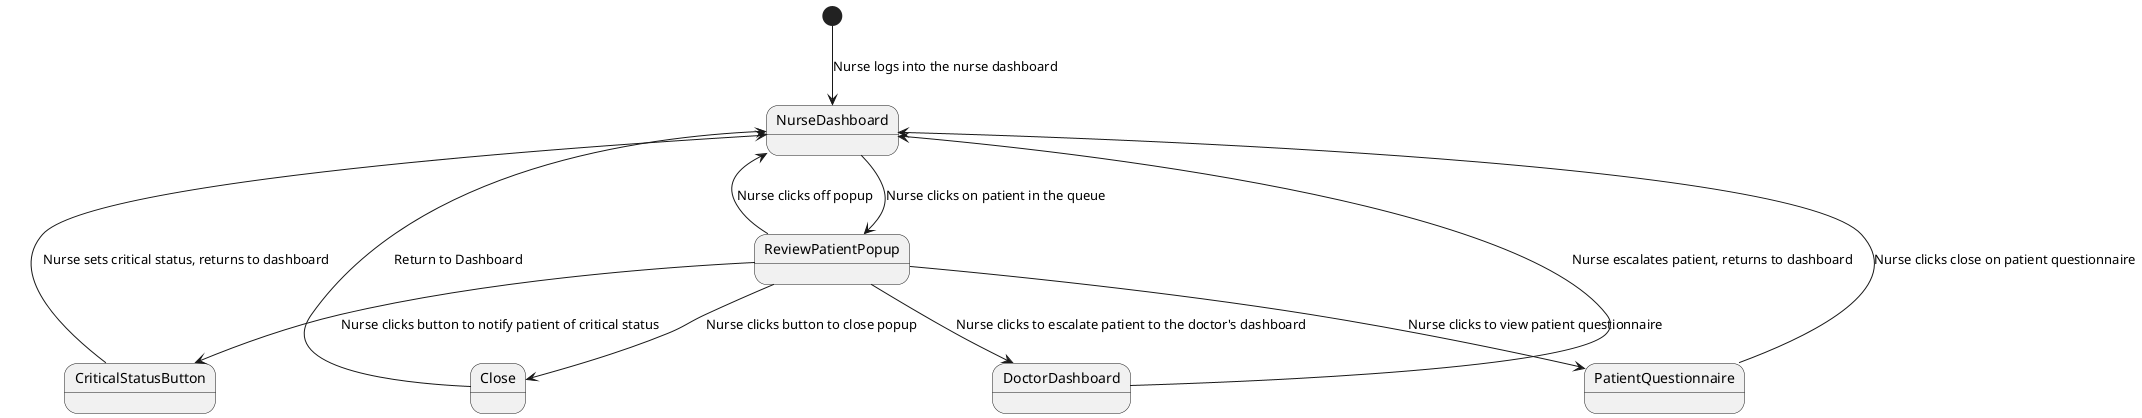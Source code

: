 @startuml State

[*] --> NurseDashboard : Nurse logs into the nurse dashboard
NurseDashboard --> ReviewPatientPopup : Nurse clicks on patient in the queue
ReviewPatientPopup --> CriticalStatusButton : Nurse clicks button to notify patient of critical status
ReviewPatientPopup --> Close : Nurse clicks button to close popup
ReviewPatientPopup --> DoctorDashboard : Nurse clicks to escalate patient to the doctor's dashboard
ReviewPatientPopup --> PatientQuestionnaire : Nurse clicks to view patient questionnaire
Close --> NurseDashboard : Return to Dashboard
DoctorDashboard --> NurseDashboard : Nurse escalates patient, returns to dashboard
CriticalStatusButton --> NurseDashboard : Nurse sets critical status, returns to dashboard
PatientQuestionnaire --> NurseDashboard : Nurse clicks close on patient questionnaire
ReviewPatientPopup --> NurseDashboard : Nurse clicks off popup

@enduml